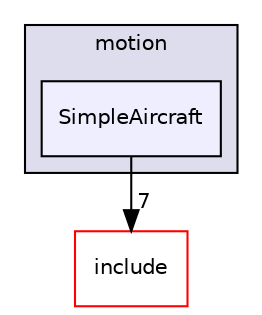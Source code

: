 digraph "/root/scrimmage/scrimmage/src/plugins/motion/SimpleAircraft" {
  compound=true
  node [ fontsize="10", fontname="Helvetica"];
  edge [ labelfontsize="10", labelfontname="Helvetica"];
  subgraph clusterdir_5f8427e50c3373d6d1a638fa0a1c8683 {
    graph [ bgcolor="#ddddee", pencolor="black", label="motion" fontname="Helvetica", fontsize="10", URL="dir_5f8427e50c3373d6d1a638fa0a1c8683.html"]
  dir_0eb40c79ffb5396ab565664b961c6ec7 [shape=box, label="SimpleAircraft", style="filled", fillcolor="#eeeeff", pencolor="black", URL="dir_0eb40c79ffb5396ab565664b961c6ec7.html"];
  }
  dir_d44c64559bbebec7f509842c48db8b23 [shape=box label="include" fillcolor="white" style="filled" color="red" URL="dir_d44c64559bbebec7f509842c48db8b23.html"];
  dir_0eb40c79ffb5396ab565664b961c6ec7->dir_d44c64559bbebec7f509842c48db8b23 [headlabel="7", labeldistance=1.5 headhref="dir_000253_000004.html"];
}
